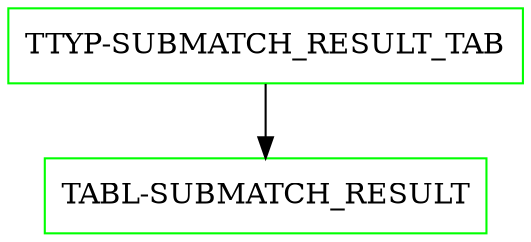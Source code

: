 digraph G {
  "TTYP-SUBMATCH_RESULT_TAB" [shape=box,color=green];
  "TABL-SUBMATCH_RESULT" [shape=box,color=green,URL="./TABL_SUBMATCH_RESULT.html"];
  "TTYP-SUBMATCH_RESULT_TAB" -> "TABL-SUBMATCH_RESULT";
}
